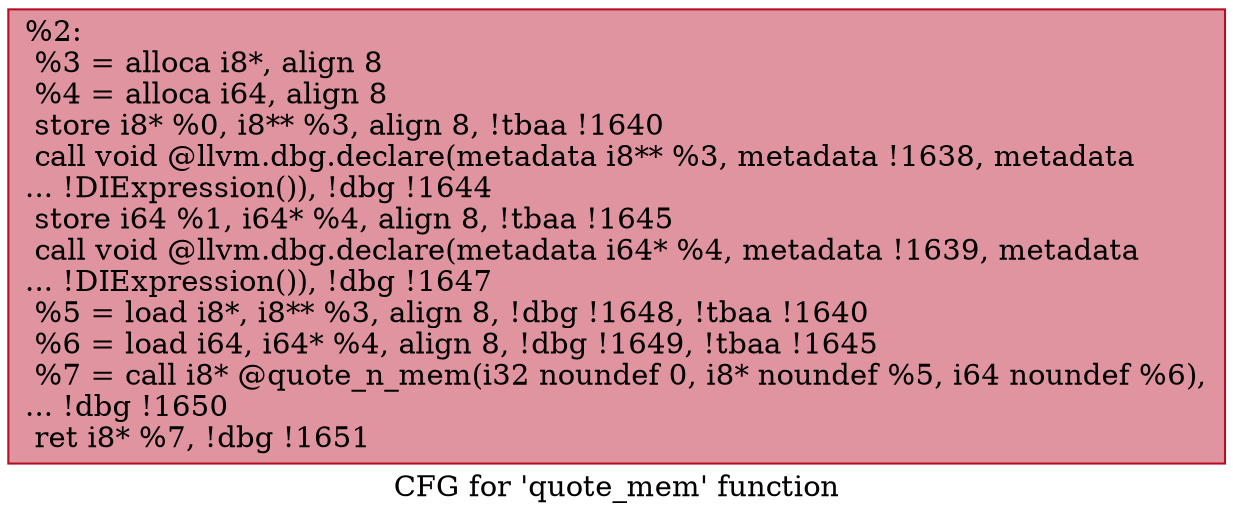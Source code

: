 digraph "CFG for 'quote_mem' function" {
	label="CFG for 'quote_mem' function";

	Node0x1840b60 [shape=record,color="#b70d28ff", style=filled, fillcolor="#b70d2870",label="{%2:\l  %3 = alloca i8*, align 8\l  %4 = alloca i64, align 8\l  store i8* %0, i8** %3, align 8, !tbaa !1640\l  call void @llvm.dbg.declare(metadata i8** %3, metadata !1638, metadata\l... !DIExpression()), !dbg !1644\l  store i64 %1, i64* %4, align 8, !tbaa !1645\l  call void @llvm.dbg.declare(metadata i64* %4, metadata !1639, metadata\l... !DIExpression()), !dbg !1647\l  %5 = load i8*, i8** %3, align 8, !dbg !1648, !tbaa !1640\l  %6 = load i64, i64* %4, align 8, !dbg !1649, !tbaa !1645\l  %7 = call i8* @quote_n_mem(i32 noundef 0, i8* noundef %5, i64 noundef %6),\l... !dbg !1650\l  ret i8* %7, !dbg !1651\l}"];
}
